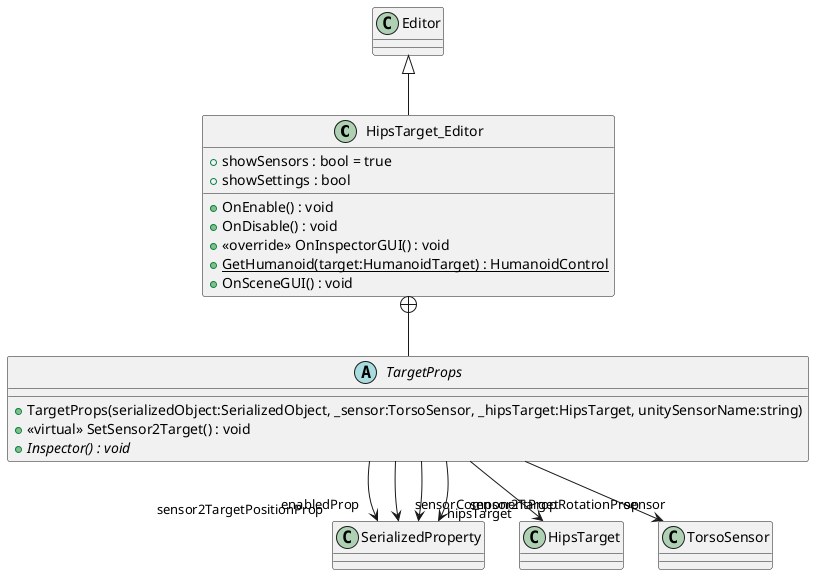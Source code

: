 @startuml
class HipsTarget_Editor {
    + OnEnable() : void
    + OnDisable() : void
    + <<override>> OnInspectorGUI() : void
    + {static} GetHumanoid(target:HumanoidTarget) : HumanoidControl
    + showSensors : bool = true
    + showSettings : bool
    + OnSceneGUI() : void
}
abstract class TargetProps {
    + TargetProps(serializedObject:SerializedObject, _sensor:TorsoSensor, _hipsTarget:HipsTarget, unitySensorName:string)
    + <<virtual>> SetSensor2Target() : void
    + {abstract} Inspector() : void
}
Editor <|-- HipsTarget_Editor
HipsTarget_Editor +-- TargetProps
TargetProps --> "enabledProp" SerializedProperty
TargetProps --> "sensorComponentProp" SerializedProperty
TargetProps --> "sensor2TargetPositionProp" SerializedProperty
TargetProps --> "sensor2TargetRotationProp" SerializedProperty
TargetProps --> "hipsTarget" HipsTarget
TargetProps --> "sensor" TorsoSensor
@enduml
